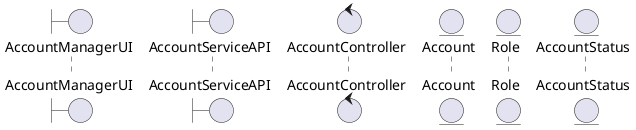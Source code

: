 @startuml
boundary AccountManagerUI
boundary AccountServiceAPI

control AccountController

entity Account
entity Role
entity AccountStatus
@enduml
